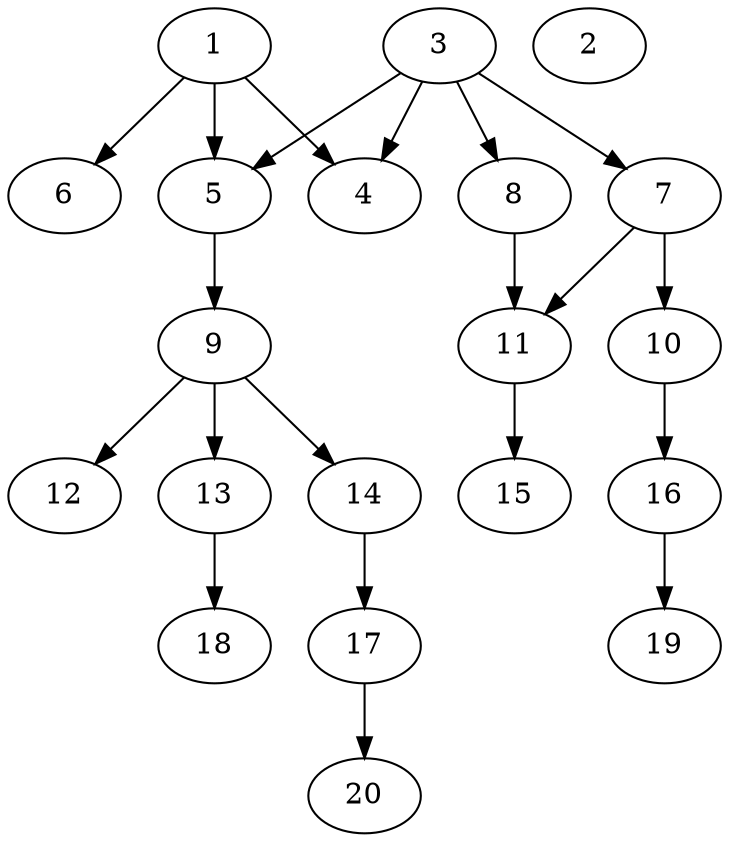 // DAG automatically generated by daggen at Sat Jul 27 15:37:47 2019
// ./daggen --dot -n 20 --ccr 0.3 --fat 0.5 --regular 0.5 --density 0.4 --mindata 5242880 --maxdata 52428800 
digraph G {
  1 [size="51285333", alpha="0.01", expect_size="15385600"] 
  1 -> 4 [size ="15385600"]
  1 -> 5 [size ="15385600"]
  1 -> 6 [size ="15385600"]
  2 [size="26477227", alpha="0.15", expect_size="7943168"] 
  3 [size="99467947", alpha="0.10", expect_size="29840384"] 
  3 -> 4 [size ="29840384"]
  3 -> 5 [size ="29840384"]
  3 -> 7 [size ="29840384"]
  3 -> 8 [size ="29840384"]
  4 [size="88473600", alpha="0.14", expect_size="26542080"] 
  5 [size="29719893", alpha="0.09", expect_size="8915968"] 
  5 -> 9 [size ="8915968"]
  6 [size="159201280", alpha="0.07", expect_size="47760384"] 
  7 [size="153009493", alpha="0.02", expect_size="45902848"] 
  7 -> 10 [size ="45902848"]
  7 -> 11 [size ="45902848"]
  8 [size="85544960", alpha="0.09", expect_size="25663488"] 
  8 -> 11 [size ="25663488"]
  9 [size="34921813", alpha="0.08", expect_size="10476544"] 
  9 -> 12 [size ="10476544"]
  9 -> 13 [size ="10476544"]
  9 -> 14 [size ="10476544"]
  10 [size="85620053", alpha="0.13", expect_size="25686016"] 
  10 -> 16 [size ="25686016"]
  11 [size="27685547", alpha="0.08", expect_size="8305664"] 
  11 -> 15 [size ="8305664"]
  12 [size="39028053", alpha="0.04", expect_size="11708416"] 
  13 [size="154296320", alpha="0.16", expect_size="46288896"] 
  13 -> 18 [size ="46288896"]
  14 [size="73106773", alpha="0.11", expect_size="21932032"] 
  14 -> 17 [size ="21932032"]
  15 [size="29573120", alpha="0.14", expect_size="8871936"] 
  16 [size="102464853", alpha="0.16", expect_size="30739456"] 
  16 -> 19 [size ="30739456"]
  17 [size="160037547", alpha="0.06", expect_size="48011264"] 
  17 -> 20 [size ="48011264"]
  18 [size="19643733", alpha="0.13", expect_size="5893120"] 
  19 [size="92061013", alpha="0.09", expect_size="27618304"] 
  20 [size="156033707", alpha="0.04", expect_size="46810112"] 
}
